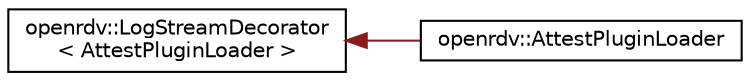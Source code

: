 digraph "Graphical Class Hierarchy"
{
 // LATEX_PDF_SIZE
  edge [fontname="Helvetica",fontsize="10",labelfontname="Helvetica",labelfontsize="10"];
  node [fontname="Helvetica",fontsize="10",shape=record];
  rankdir="LR";
  Node0 [label="openrdv::LogStreamDecorator\l\< AttestPluginLoader \>",height=0.2,width=0.4,color="black", fillcolor="white", style="filled",URL="$classopenrdv_1_1LogStreamDecorator.html",tooltip=" "];
  Node0 -> Node1 [dir="back",color="firebrick4",fontsize="10",style="solid",fontname="Helvetica"];
  Node1 [label="openrdv::AttestPluginLoader",height=0.2,width=0.4,color="black", fillcolor="white", style="filled",URL="$classopenrdv_1_1AttestPluginLoader.html",tooltip="Attestation plugin loader."];
}
